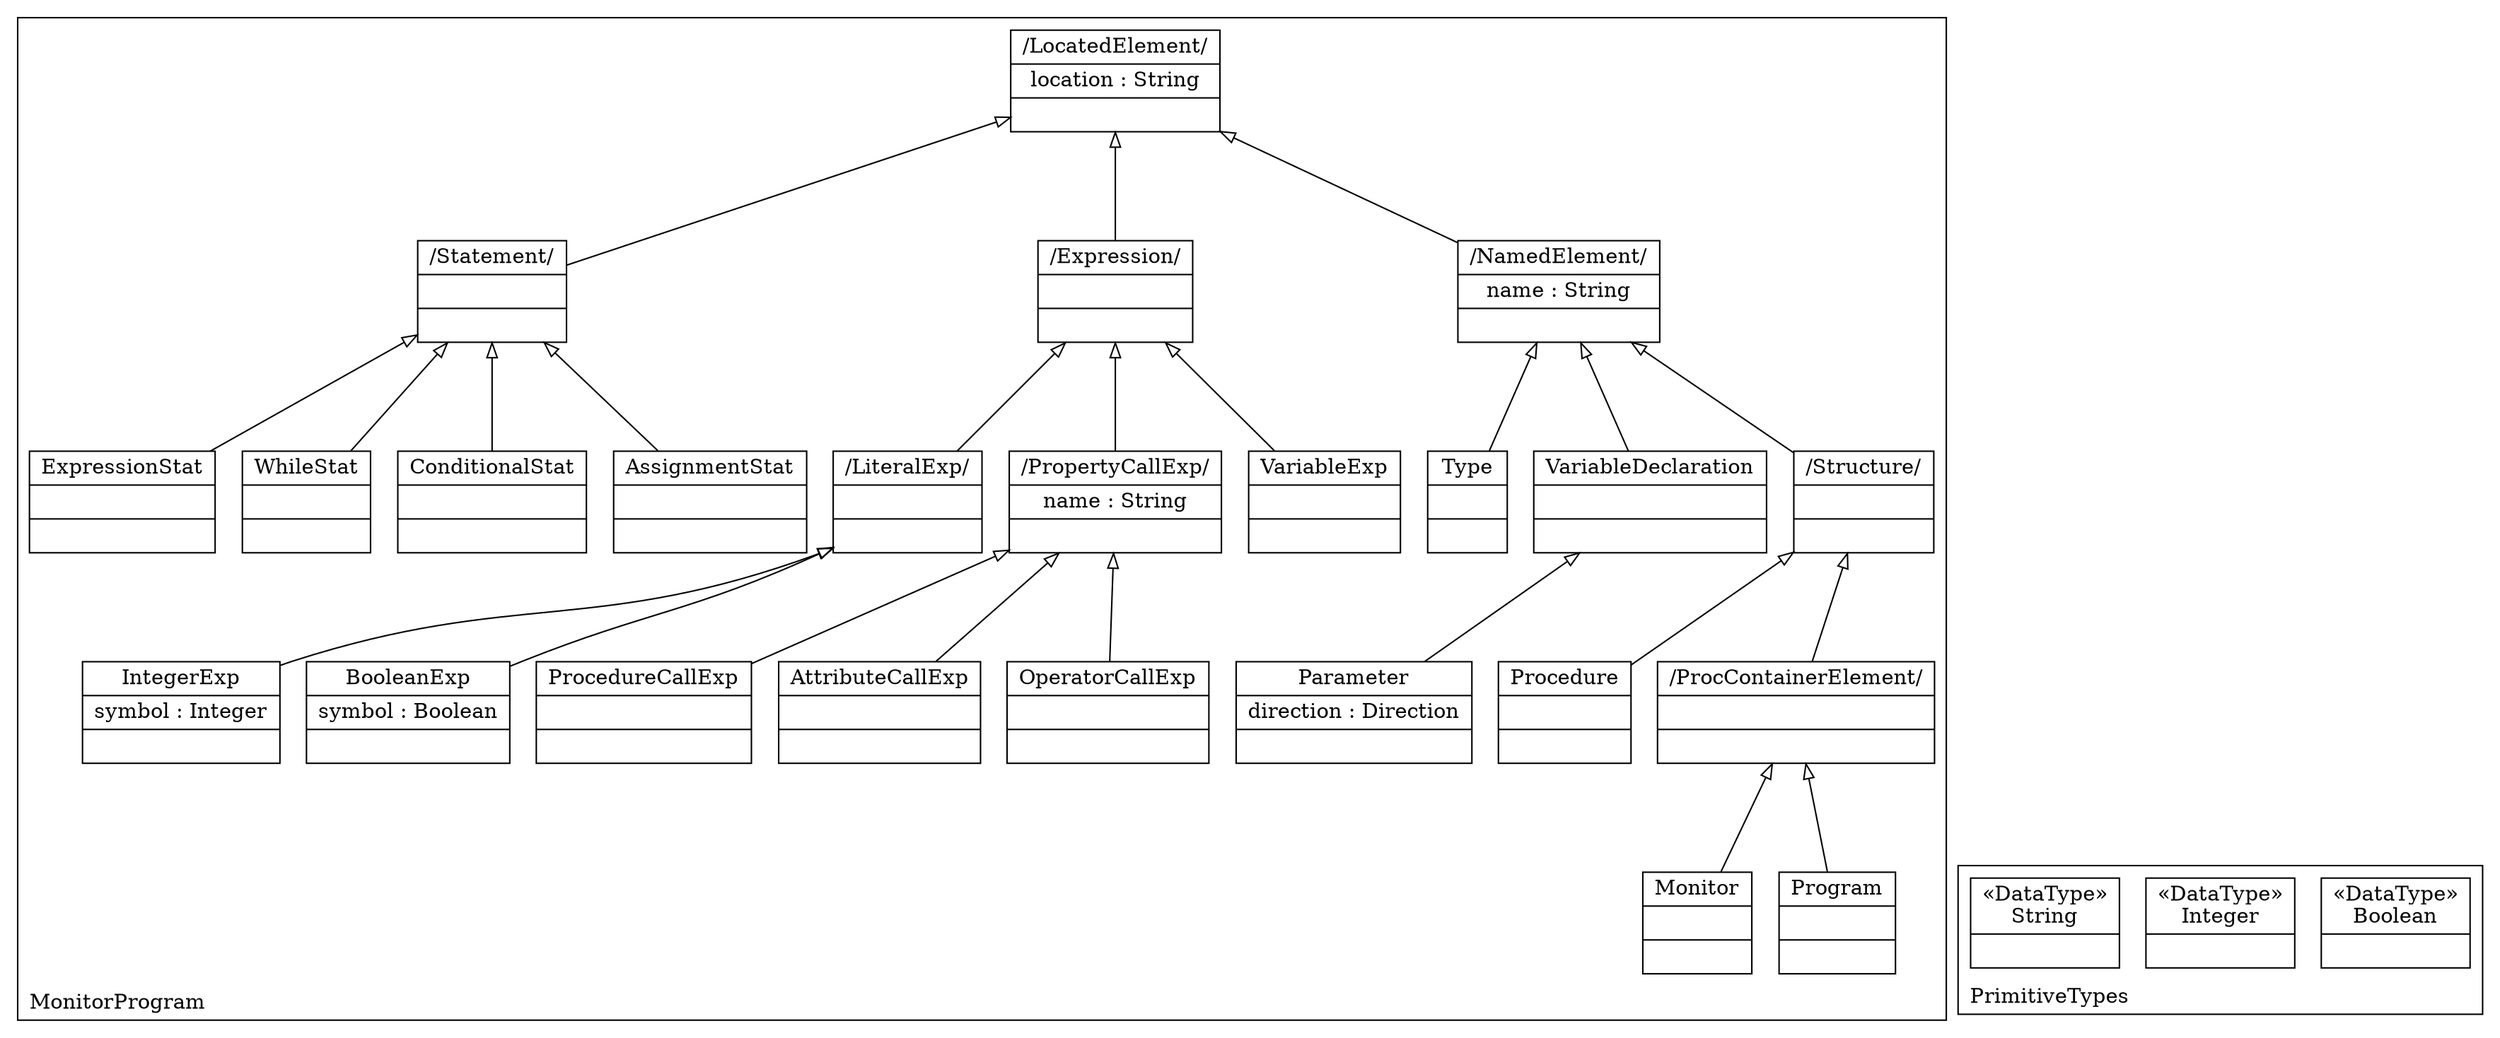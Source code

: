 digraph "KM3 Model in DOT" {
graph[rankdir=BT,labeljust=l,labelloc=t,nodeSep=0.75,compound=true];
 subgraph "cluster_MonitorProgram"{
labelloc=t
color=black
label=MonitorProgram
 node[shape=record];
LocatedElement[label="{/LocatedElement/|location : String| }"]
;
 node[shape=record];
NamedElement[label="{/NamedElement/|name : String| }"]
 NamedElement->LocatedElement[arrowhead=onormal,group=LocatedElement,minlen=2,constraint=true,]
;
 node[shape=record];
Structure[label="{/Structure/| | }"]
 Structure->NamedElement[arrowhead=onormal,group=NamedElement,minlen=2,constraint=true,]
;
 node[shape=record];
ProcContainerElement[label="{/ProcContainerElement/| | }"]
 ProcContainerElement->Structure[arrowhead=onormal,group=Structure,minlen=2,constraint=true,]
;
 node[shape=record];
Program[label="{Program| | }"]
 Program->ProcContainerElement[arrowhead=onormal,group=ProcContainerElement,minlen=2,constraint=true,]
;
 node[shape=record];
Monitor[label="{Monitor| | }"]
 Monitor->ProcContainerElement[arrowhead=onormal,group=ProcContainerElement,minlen=2,constraint=true,]
;
 node[shape=record];
Procedure[label="{Procedure| | }"]
 Procedure->Structure[arrowhead=onormal,group=Structure,minlen=2,constraint=true,]
;
 node[shape=record];
VariableDeclaration[label="{VariableDeclaration| | }"]
 VariableDeclaration->NamedElement[arrowhead=onormal,group=NamedElement,minlen=2,constraint=true,]
;
 node[shape=record];
Parameter[label="{Parameter|direction : Direction| }"]
 Parameter->VariableDeclaration[arrowhead=onormal,group=VariableDeclaration,minlen=2,constraint=true,]
;
 node[shape=record];
Type[label="{Type| | }"]
 Type->NamedElement[arrowhead=onormal,group=NamedElement,minlen=2,constraint=true,]
;
 node[shape=record];
Expression[label="{/Expression/| | }"]
 Expression->LocatedElement[arrowhead=onormal,group=LocatedElement,minlen=2,constraint=true,]
;
 node[shape=record];
VariableExp[label="{VariableExp| | }"]
 VariableExp->Expression[arrowhead=onormal,group=Expression,minlen=2,constraint=true,]
;
 node[shape=record];
PropertyCallExp[label="{/PropertyCallExp/|name : String| }"]
 PropertyCallExp->Expression[arrowhead=onormal,group=Expression,minlen=2,constraint=true,]
;
 node[shape=record];
OperatorCallExp[label="{OperatorCallExp| | }"]
 OperatorCallExp->PropertyCallExp[arrowhead=onormal,group=PropertyCallExp,minlen=2,constraint=true,]
;
 node[shape=record];
AttributeCallExp[label="{AttributeCallExp| | }"]
 AttributeCallExp->PropertyCallExp[arrowhead=onormal,group=PropertyCallExp,minlen=2,constraint=true,]
;
 node[shape=record];
ProcedureCallExp[label="{ProcedureCallExp| | }"]
 ProcedureCallExp->PropertyCallExp[arrowhead=onormal,group=PropertyCallExp,minlen=2,constraint=true,]
;
 node[shape=record];
LiteralExp[label="{/LiteralExp/| | }"]
 LiteralExp->Expression[arrowhead=onormal,group=Expression,minlen=2,constraint=true,]
;
 node[shape=record];
BooleanExp[label="{BooleanExp|symbol : Boolean| }"]
 BooleanExp->LiteralExp[arrowhead=onormal,group=LiteralExp,minlen=2,constraint=true,]
;
 node[shape=record];
IntegerExp[label="{IntegerExp|symbol : Integer| }"]
 IntegerExp->LiteralExp[arrowhead=onormal,group=LiteralExp,minlen=2,constraint=true,]
;
 node[shape=record];
Statement[label="{/Statement/| | }"]
 Statement->LocatedElement[arrowhead=onormal,group=LocatedElement,minlen=2,constraint=true,]
;
 node[shape=record];
AssignmentStat[label="{AssignmentStat| | }"]
 AssignmentStat->Statement[arrowhead=onormal,group=Statement,minlen=2,constraint=true,]
;
 node[shape=record];
ConditionalStat[label="{ConditionalStat| | }"]
 ConditionalStat->Statement[arrowhead=onormal,group=Statement,minlen=2,constraint=true,]
;
 node[shape=record];
WhileStat[label="{WhileStat| | }"]
 WhileStat->Statement[arrowhead=onormal,group=Statement,minlen=2,constraint=true,]
;
 node[shape=record];
ExpressionStat[label="{ExpressionStat| | }"]
 ExpressionStat->Statement[arrowhead=onormal,group=Statement,minlen=2,constraint=true,]
;

} subgraph "cluster_PrimitiveTypes"{
labelloc=t
color=black
label=PrimitiveTypes
 node[shape=record];
Boolean[label="{&#171;DataType&#187;\nBoolean|}"]
;
 node[shape=record];
Integer[label="{&#171;DataType&#187;\nInteger|}"]
;
 node[shape=record];
String[label="{&#171;DataType&#187;\nString|}"]
;

}
}
